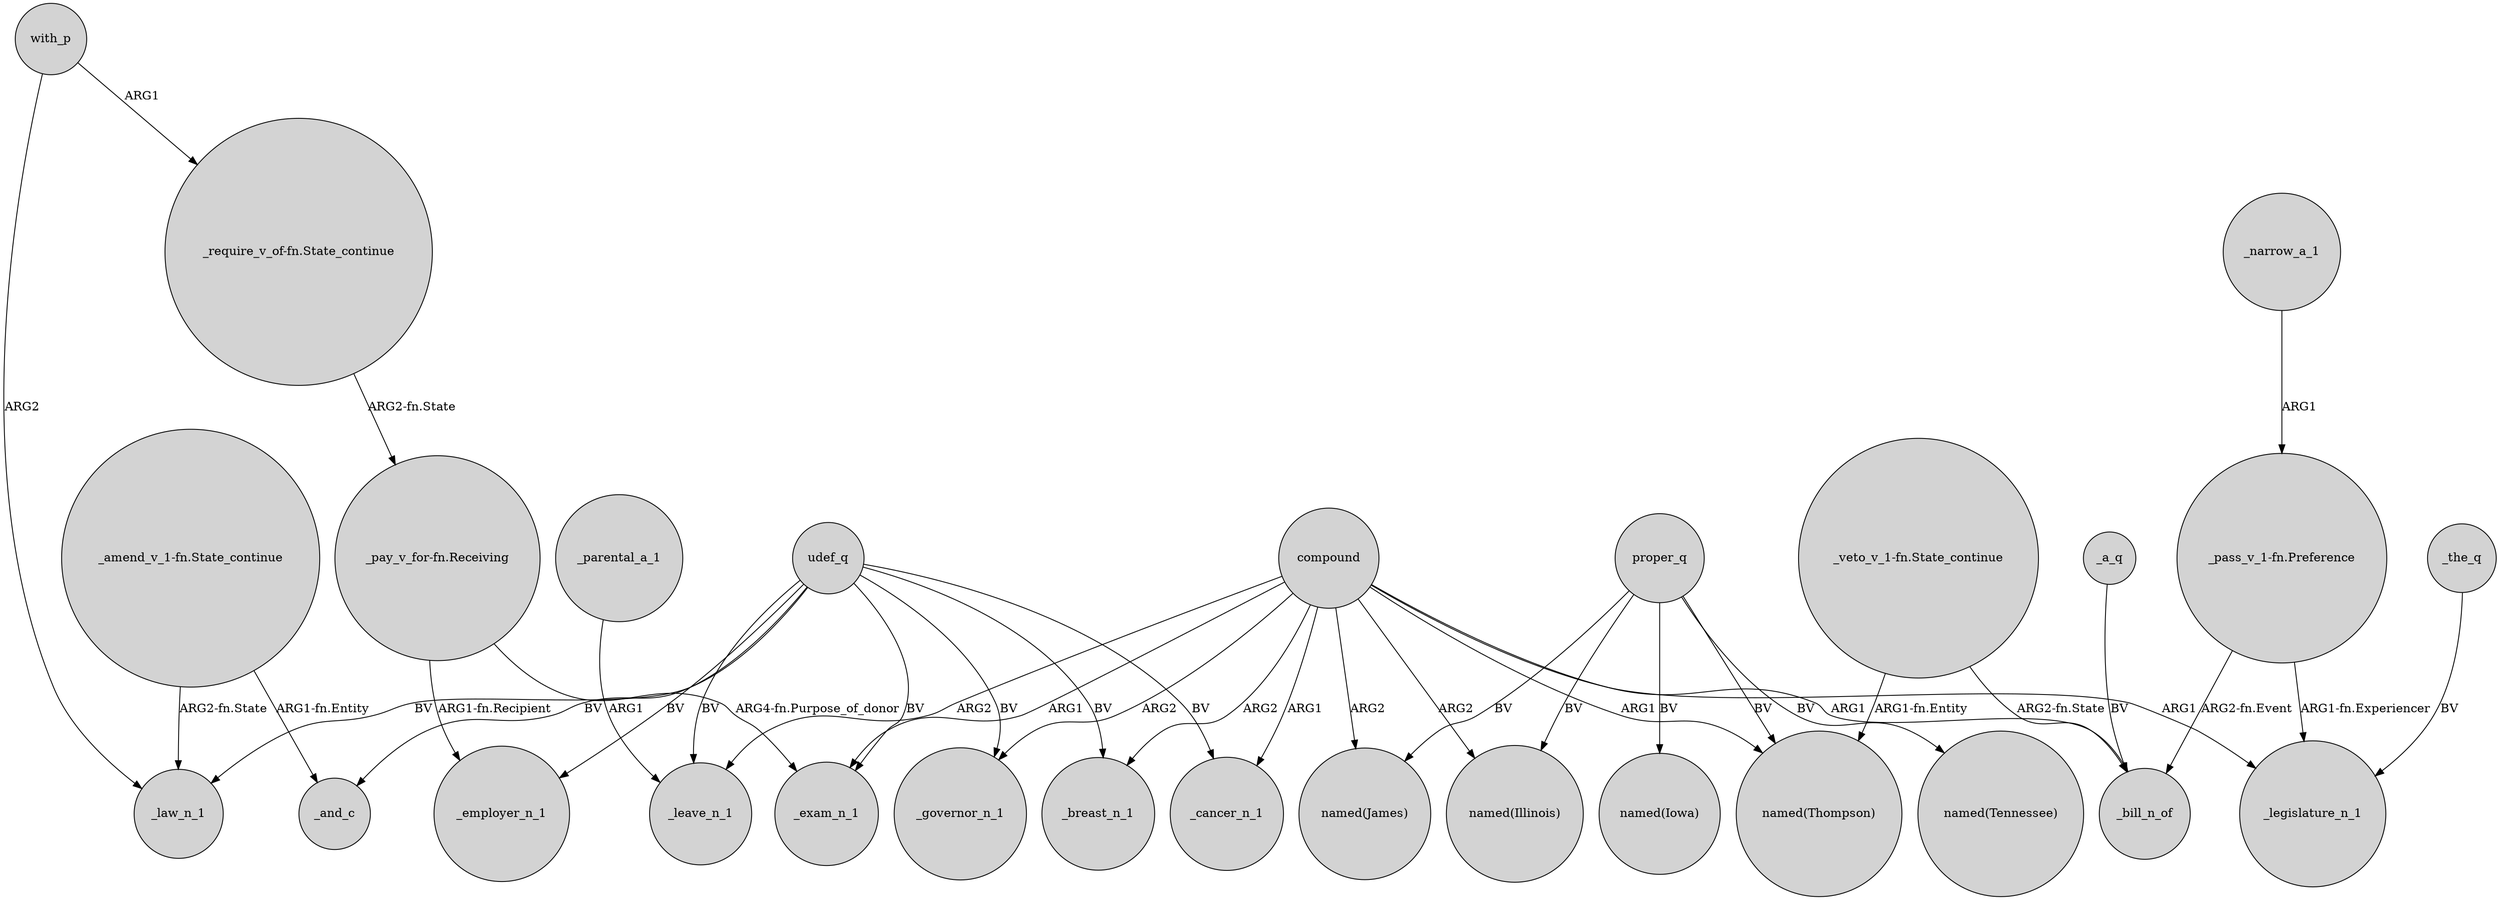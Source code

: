 digraph {
	node [shape=circle style=filled]
	"_veto_v_1-fn.State_continue" -> _bill_n_of [label="ARG2-fn.State"]
	udef_q -> _leave_n_1 [label=BV]
	proper_q -> "named(Tennessee)" [label=BV]
	"_pass_v_1-fn.Preference" -> _legislature_n_1 [label="ARG1-fn.Experiencer"]
	proper_q -> "named(James)" [label=BV]
	compound -> "named(Thompson)" [label=ARG1]
	"_pay_v_for-fn.Receiving" -> _employer_n_1 [label="ARG1-fn.Recipient"]
	_the_q -> _legislature_n_1 [label=BV]
	"_pass_v_1-fn.Preference" -> _bill_n_of [label="ARG2-fn.Event"]
	_narrow_a_1 -> "_pass_v_1-fn.Preference" [label=ARG1]
	proper_q -> "named(Illinois)" [label=BV]
	compound -> _breast_n_1 [label=ARG2]
	udef_q -> _exam_n_1 [label=BV]
	with_p -> _law_n_1 [label=ARG2]
	"_amend_v_1-fn.State_continue" -> _law_n_1 [label="ARG2-fn.State"]
	udef_q -> _and_c [label=BV]
	with_p -> "_require_v_of-fn.State_continue" [label=ARG1]
	proper_q -> "named(Thompson)" [label=BV]
	udef_q -> _breast_n_1 [label=BV]
	compound -> _governor_n_1 [label=ARG2]
	udef_q -> _governor_n_1 [label=BV]
	"_require_v_of-fn.State_continue" -> "_pay_v_for-fn.Receiving" [label="ARG2-fn.State"]
	"_amend_v_1-fn.State_continue" -> _and_c [label="ARG1-fn.Entity"]
	"_pay_v_for-fn.Receiving" -> _exam_n_1 [label="ARG4-fn.Purpose_of_donor"]
	compound -> "named(James)" [label=ARG2]
	compound -> _legislature_n_1 [label=ARG1]
	compound -> _cancer_n_1 [label=ARG1]
	compound -> _bill_n_of [label=ARG1]
	udef_q -> _law_n_1 [label=BV]
	"_veto_v_1-fn.State_continue" -> "named(Thompson)" [label="ARG1-fn.Entity"]
	compound -> "named(Illinois)" [label=ARG2]
	compound -> _exam_n_1 [label=ARG1]
	_parental_a_1 -> _leave_n_1 [label=ARG1]
	compound -> _leave_n_1 [label=ARG2]
	udef_q -> _employer_n_1 [label=BV]
	udef_q -> _cancer_n_1 [label=BV]
	proper_q -> "named(Iowa)" [label=BV]
	_a_q -> _bill_n_of [label=BV]
}
